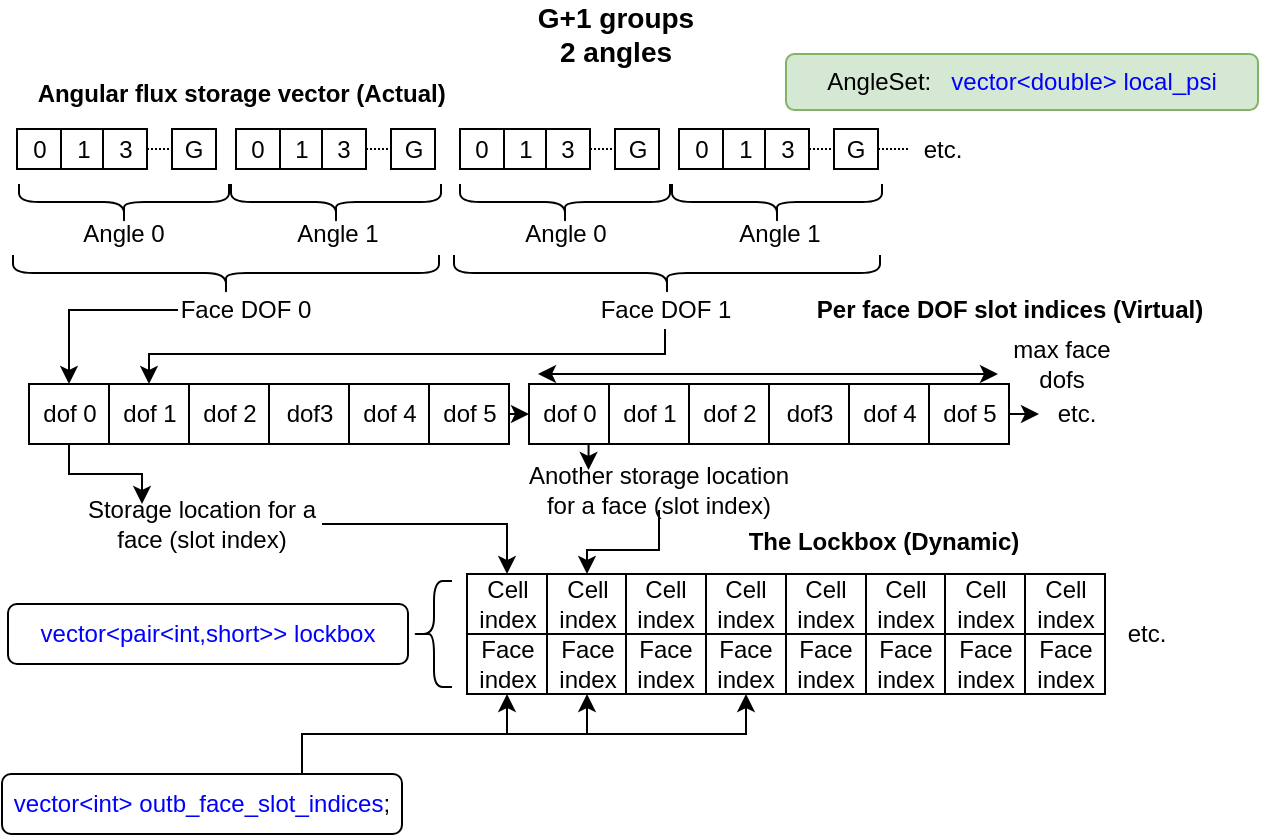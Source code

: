 <mxfile version="10.7.7" type="device"><diagram id="hXYyrQXra6hieW2nKraa" name="Page-1"><mxGraphModel dx="772" dy="519" grid="1" gridSize="10" guides="1" tooltips="1" connect="1" arrows="1" fold="1" page="1" pageScale="1" pageWidth="850" pageHeight="1100" math="0" shadow="0"><root><mxCell id="0"/><mxCell id="1" parent="0"/><mxCell id="pLEC1HyXQ3fd1IrqHe6C-1" value="&lt;font color=&quot;#0000ff&quot;&gt;vector&amp;lt;pair&amp;lt;int,short&amp;gt;&amp;gt;&lt;/font&gt; &lt;font color=&quot;#0000ff&quot;&gt;lockbox&lt;/font&gt;" style="rounded=1;whiteSpace=wrap;html=1;" vertex="1" parent="1"><mxGeometry x="35" y="325" width="200" height="30" as="geometry"/></mxCell><mxCell id="pLEC1HyXQ3fd1IrqHe6C-104" style="edgeStyle=orthogonalEdgeStyle;rounded=0;orthogonalLoop=1;jettySize=auto;html=1;exitX=0.5;exitY=1;exitDx=0;exitDy=0;entryX=0.25;entryY=0;entryDx=0;entryDy=0;endArrow=classic;endFill=1;strokeColor=#000000;" edge="1" parent="1" source="pLEC1HyXQ3fd1IrqHe6C-2" target="pLEC1HyXQ3fd1IrqHe6C-18"><mxGeometry relative="1" as="geometry"><Array as="points"><mxPoint x="66" y="260"/><mxPoint x="102" y="260"/></Array></mxGeometry></mxCell><mxCell id="pLEC1HyXQ3fd1IrqHe6C-2" value="dof 0" style="rounded=0;whiteSpace=wrap;html=1;" vertex="1" parent="1"><mxGeometry x="45.5" y="215" width="40" height="30" as="geometry"/></mxCell><mxCell id="pLEC1HyXQ3fd1IrqHe6C-3" value="dof 1" style="rounded=0;whiteSpace=wrap;html=1;" vertex="1" parent="1"><mxGeometry x="85.5" y="215" width="40" height="30" as="geometry"/></mxCell><mxCell id="pLEC1HyXQ3fd1IrqHe6C-4" value="dof 2" style="rounded=0;whiteSpace=wrap;html=1;" vertex="1" parent="1"><mxGeometry x="125.5" y="215" width="40" height="30" as="geometry"/></mxCell><mxCell id="pLEC1HyXQ3fd1IrqHe6C-5" value="dof3" style="rounded=0;whiteSpace=wrap;html=1;" vertex="1" parent="1"><mxGeometry x="165.5" y="215" width="40" height="30" as="geometry"/></mxCell><mxCell id="pLEC1HyXQ3fd1IrqHe6C-6" value="dof 4" style="rounded=0;whiteSpace=wrap;html=1;" vertex="1" parent="1"><mxGeometry x="205.5" y="215" width="40" height="30" as="geometry"/></mxCell><mxCell id="pLEC1HyXQ3fd1IrqHe6C-17" style="edgeStyle=orthogonalEdgeStyle;rounded=0;orthogonalLoop=1;jettySize=auto;html=1;exitX=1;exitY=0.5;exitDx=0;exitDy=0;entryX=0;entryY=0.5;entryDx=0;entryDy=0;" edge="1" parent="1" source="pLEC1HyXQ3fd1IrqHe6C-7" target="pLEC1HyXQ3fd1IrqHe6C-10"><mxGeometry relative="1" as="geometry"/></mxCell><mxCell id="pLEC1HyXQ3fd1IrqHe6C-7" value="dof 5" style="rounded=0;whiteSpace=wrap;html=1;" vertex="1" parent="1"><mxGeometry x="245.5" y="215" width="40" height="30" as="geometry"/></mxCell><mxCell id="pLEC1HyXQ3fd1IrqHe6C-106" style="edgeStyle=orthogonalEdgeStyle;rounded=0;orthogonalLoop=1;jettySize=auto;html=1;exitX=0.5;exitY=1;exitDx=0;exitDy=0;entryX=0.25;entryY=0;entryDx=0;entryDy=0;endArrow=classic;endFill=1;strokeColor=#000000;" edge="1" parent="1" source="pLEC1HyXQ3fd1IrqHe6C-10" target="pLEC1HyXQ3fd1IrqHe6C-20"><mxGeometry relative="1" as="geometry"/></mxCell><mxCell id="pLEC1HyXQ3fd1IrqHe6C-10" value="dof 0" style="rounded=0;whiteSpace=wrap;html=1;" vertex="1" parent="1"><mxGeometry x="295.5" y="215" width="40" height="30" as="geometry"/></mxCell><mxCell id="pLEC1HyXQ3fd1IrqHe6C-11" value="dof 1" style="rounded=0;whiteSpace=wrap;html=1;" vertex="1" parent="1"><mxGeometry x="335.5" y="215" width="40" height="30" as="geometry"/></mxCell><mxCell id="pLEC1HyXQ3fd1IrqHe6C-12" value="dof 2" style="rounded=0;whiteSpace=wrap;html=1;" vertex="1" parent="1"><mxGeometry x="375.5" y="215" width="40" height="30" as="geometry"/></mxCell><mxCell id="pLEC1HyXQ3fd1IrqHe6C-13" value="dof3" style="rounded=0;whiteSpace=wrap;html=1;" vertex="1" parent="1"><mxGeometry x="415.5" y="215" width="40" height="30" as="geometry"/></mxCell><mxCell id="pLEC1HyXQ3fd1IrqHe6C-14" value="dof 4" style="rounded=0;whiteSpace=wrap;html=1;" vertex="1" parent="1"><mxGeometry x="455.5" y="215" width="40" height="30" as="geometry"/></mxCell><mxCell id="pLEC1HyXQ3fd1IrqHe6C-16" style="edgeStyle=orthogonalEdgeStyle;rounded=0;orthogonalLoop=1;jettySize=auto;html=1;exitX=1;exitY=0.5;exitDx=0;exitDy=0;" edge="1" parent="1" source="pLEC1HyXQ3fd1IrqHe6C-15"><mxGeometry relative="1" as="geometry"><mxPoint x="550.5" y="230" as="targetPoint"/></mxGeometry></mxCell><mxCell id="pLEC1HyXQ3fd1IrqHe6C-15" value="dof 5" style="rounded=0;whiteSpace=wrap;html=1;" vertex="1" parent="1"><mxGeometry x="495.5" y="215" width="40" height="30" as="geometry"/></mxCell><mxCell id="pLEC1HyXQ3fd1IrqHe6C-105" style="edgeStyle=orthogonalEdgeStyle;rounded=0;orthogonalLoop=1;jettySize=auto;html=1;exitX=1;exitY=0.5;exitDx=0;exitDy=0;entryX=0.5;entryY=0;entryDx=0;entryDy=0;endArrow=classic;endFill=1;strokeColor=#000000;" edge="1" parent="1" source="pLEC1HyXQ3fd1IrqHe6C-18" target="pLEC1HyXQ3fd1IrqHe6C-81"><mxGeometry relative="1" as="geometry"/></mxCell><mxCell id="pLEC1HyXQ3fd1IrqHe6C-18" value="Storage location for a face (slot index)" style="text;html=1;strokeColor=none;fillColor=none;align=center;verticalAlign=middle;whiteSpace=wrap;rounded=0;" vertex="1" parent="1"><mxGeometry x="72" y="275" width="120" height="20" as="geometry"/></mxCell><mxCell id="pLEC1HyXQ3fd1IrqHe6C-108" style="edgeStyle=orthogonalEdgeStyle;rounded=0;orthogonalLoop=1;jettySize=auto;html=1;exitX=0.5;exitY=1;exitDx=0;exitDy=0;entryX=0.5;entryY=0;entryDx=0;entryDy=0;endArrow=classic;endFill=1;strokeColor=#000000;" edge="1" parent="1" source="pLEC1HyXQ3fd1IrqHe6C-20" target="pLEC1HyXQ3fd1IrqHe6C-83"><mxGeometry relative="1" as="geometry"/></mxCell><mxCell id="pLEC1HyXQ3fd1IrqHe6C-20" value="Another storage location for a face (slot index)" style="text;html=1;strokeColor=none;fillColor=none;align=center;verticalAlign=middle;whiteSpace=wrap;rounded=0;" vertex="1" parent="1"><mxGeometry x="290" y="258" width="141" height="20" as="geometry"/></mxCell><mxCell id="pLEC1HyXQ3fd1IrqHe6C-22" value="&lt;font style=&quot;font-size: 14px&quot;&gt;&lt;b&gt;G+1 groups&lt;br&gt;2 angles&lt;/b&gt;&lt;/font&gt;&lt;br&gt;" style="text;html=1;strokeColor=none;fillColor=none;align=center;verticalAlign=middle;whiteSpace=wrap;rounded=0;" vertex="1" parent="1"><mxGeometry x="294" y="30" width="90" height="20" as="geometry"/></mxCell><mxCell id="pLEC1HyXQ3fd1IrqHe6C-25" value="0" style="rounded=0;whiteSpace=wrap;html=1;" vertex="1" parent="1"><mxGeometry x="39.5" y="87.5" width="22" height="20" as="geometry"/></mxCell><mxCell id="pLEC1HyXQ3fd1IrqHe6C-44" value="1" style="rounded=0;whiteSpace=wrap;html=1;" vertex="1" parent="1"><mxGeometry x="61.5" y="87.5" width="22" height="20" as="geometry"/></mxCell><mxCell id="pLEC1HyXQ3fd1IrqHe6C-48" style="edgeStyle=orthogonalEdgeStyle;rounded=0;orthogonalLoop=1;jettySize=auto;html=1;exitX=1;exitY=0.5;exitDx=0;exitDy=0;entryX=0;entryY=0.5;entryDx=0;entryDy=0;endArrow=none;endFill=0;strokeColor=#000000;dashed=1;dashPattern=1 1;" edge="1" parent="1" source="pLEC1HyXQ3fd1IrqHe6C-45" target="pLEC1HyXQ3fd1IrqHe6C-47"><mxGeometry relative="1" as="geometry"/></mxCell><mxCell id="pLEC1HyXQ3fd1IrqHe6C-45" value="3" style="rounded=0;whiteSpace=wrap;html=1;" vertex="1" parent="1"><mxGeometry x="82.5" y="87.5" width="22" height="20" as="geometry"/></mxCell><mxCell id="pLEC1HyXQ3fd1IrqHe6C-47" value="G" style="rounded=0;whiteSpace=wrap;html=1;" vertex="1" parent="1"><mxGeometry x="117" y="87.5" width="22" height="20" as="geometry"/></mxCell><mxCell id="pLEC1HyXQ3fd1IrqHe6C-49" value="0" style="rounded=0;whiteSpace=wrap;html=1;" vertex="1" parent="1"><mxGeometry x="149" y="87.5" width="22" height="20" as="geometry"/></mxCell><mxCell id="pLEC1HyXQ3fd1IrqHe6C-50" value="1" style="rounded=0;whiteSpace=wrap;html=1;" vertex="1" parent="1"><mxGeometry x="171" y="87.5" width="22" height="20" as="geometry"/></mxCell><mxCell id="pLEC1HyXQ3fd1IrqHe6C-51" style="edgeStyle=orthogonalEdgeStyle;rounded=0;orthogonalLoop=1;jettySize=auto;html=1;exitX=1;exitY=0.5;exitDx=0;exitDy=0;entryX=0;entryY=0.5;entryDx=0;entryDy=0;endArrow=none;endFill=0;strokeColor=#000000;dashed=1;dashPattern=1 1;" edge="1" parent="1" source="pLEC1HyXQ3fd1IrqHe6C-52" target="pLEC1HyXQ3fd1IrqHe6C-53"><mxGeometry relative="1" as="geometry"/></mxCell><mxCell id="pLEC1HyXQ3fd1IrqHe6C-52" value="3" style="rounded=0;whiteSpace=wrap;html=1;" vertex="1" parent="1"><mxGeometry x="192" y="87.5" width="22" height="20" as="geometry"/></mxCell><mxCell id="pLEC1HyXQ3fd1IrqHe6C-53" value="G" style="rounded=0;whiteSpace=wrap;html=1;" vertex="1" parent="1"><mxGeometry x="226.5" y="87.5" width="22" height="20" as="geometry"/></mxCell><mxCell id="pLEC1HyXQ3fd1IrqHe6C-54" value="0" style="rounded=0;whiteSpace=wrap;html=1;" vertex="1" parent="1"><mxGeometry x="261" y="87.5" width="22" height="20" as="geometry"/></mxCell><mxCell id="pLEC1HyXQ3fd1IrqHe6C-55" value="1" style="rounded=0;whiteSpace=wrap;html=1;" vertex="1" parent="1"><mxGeometry x="283" y="87.5" width="22" height="20" as="geometry"/></mxCell><mxCell id="pLEC1HyXQ3fd1IrqHe6C-56" style="edgeStyle=orthogonalEdgeStyle;rounded=0;orthogonalLoop=1;jettySize=auto;html=1;exitX=1;exitY=0.5;exitDx=0;exitDy=0;entryX=0;entryY=0.5;entryDx=0;entryDy=0;endArrow=none;endFill=0;strokeColor=#000000;dashed=1;dashPattern=1 1;" edge="1" parent="1" source="pLEC1HyXQ3fd1IrqHe6C-57" target="pLEC1HyXQ3fd1IrqHe6C-58"><mxGeometry relative="1" as="geometry"/></mxCell><mxCell id="pLEC1HyXQ3fd1IrqHe6C-57" value="3" style="rounded=0;whiteSpace=wrap;html=1;" vertex="1" parent="1"><mxGeometry x="304" y="87.5" width="22" height="20" as="geometry"/></mxCell><mxCell id="pLEC1HyXQ3fd1IrqHe6C-58" value="G" style="rounded=0;whiteSpace=wrap;html=1;" vertex="1" parent="1"><mxGeometry x="338.5" y="87.5" width="22" height="20" as="geometry"/></mxCell><mxCell id="pLEC1HyXQ3fd1IrqHe6C-59" value="0" style="rounded=0;whiteSpace=wrap;html=1;" vertex="1" parent="1"><mxGeometry x="370.5" y="87.5" width="22" height="20" as="geometry"/></mxCell><mxCell id="pLEC1HyXQ3fd1IrqHe6C-60" value="1" style="rounded=0;whiteSpace=wrap;html=1;" vertex="1" parent="1"><mxGeometry x="392.5" y="87.5" width="22" height="20" as="geometry"/></mxCell><mxCell id="pLEC1HyXQ3fd1IrqHe6C-61" style="edgeStyle=orthogonalEdgeStyle;rounded=0;orthogonalLoop=1;jettySize=auto;html=1;exitX=1;exitY=0.5;exitDx=0;exitDy=0;entryX=0;entryY=0.5;entryDx=0;entryDy=0;endArrow=none;endFill=0;strokeColor=#000000;dashed=1;dashPattern=1 1;" edge="1" parent="1" source="pLEC1HyXQ3fd1IrqHe6C-62" target="pLEC1HyXQ3fd1IrqHe6C-63"><mxGeometry relative="1" as="geometry"/></mxCell><mxCell id="pLEC1HyXQ3fd1IrqHe6C-62" value="3" style="rounded=0;whiteSpace=wrap;html=1;" vertex="1" parent="1"><mxGeometry x="413.5" y="87.5" width="22" height="20" as="geometry"/></mxCell><mxCell id="pLEC1HyXQ3fd1IrqHe6C-69" style="edgeStyle=orthogonalEdgeStyle;rounded=0;orthogonalLoop=1;jettySize=auto;html=1;exitX=1;exitY=0.5;exitDx=0;exitDy=0;entryX=0;entryY=0.5;entryDx=0;entryDy=0;dashed=1;dashPattern=1 1;endArrow=none;endFill=0;strokeColor=#000000;" edge="1" parent="1" source="pLEC1HyXQ3fd1IrqHe6C-63" target="pLEC1HyXQ3fd1IrqHe6C-68"><mxGeometry relative="1" as="geometry"/></mxCell><mxCell id="pLEC1HyXQ3fd1IrqHe6C-63" value="G" style="rounded=0;whiteSpace=wrap;html=1;" vertex="1" parent="1"><mxGeometry x="448" y="87.5" width="22" height="20" as="geometry"/></mxCell><mxCell id="pLEC1HyXQ3fd1IrqHe6C-64" value="" style="shape=curlyBracket;whiteSpace=wrap;html=1;rounded=1;rotation=-90;size=0.55;" vertex="1" parent="1"><mxGeometry x="83" y="72.5" width="20" height="105" as="geometry"/></mxCell><mxCell id="pLEC1HyXQ3fd1IrqHe6C-65" value="" style="shape=curlyBracket;whiteSpace=wrap;html=1;rounded=1;rotation=-90;size=0.55;" vertex="1" parent="1"><mxGeometry x="189" y="72.5" width="20" height="105" as="geometry"/></mxCell><mxCell id="pLEC1HyXQ3fd1IrqHe6C-66" value="Angle 0&lt;br&gt;" style="text;html=1;strokeColor=none;fillColor=none;align=center;verticalAlign=middle;whiteSpace=wrap;rounded=0;" vertex="1" parent="1"><mxGeometry x="48" y="130" width="90" height="20" as="geometry"/></mxCell><mxCell id="pLEC1HyXQ3fd1IrqHe6C-67" value="Angle 1&lt;br&gt;" style="text;html=1;strokeColor=none;fillColor=none;align=center;verticalAlign=middle;whiteSpace=wrap;rounded=0;" vertex="1" parent="1"><mxGeometry x="155" y="130" width="90" height="20" as="geometry"/></mxCell><mxCell id="pLEC1HyXQ3fd1IrqHe6C-68" value="etc.&lt;br&gt;" style="text;html=1;strokeColor=none;fillColor=none;align=center;verticalAlign=middle;whiteSpace=wrap;rounded=0;" vertex="1" parent="1"><mxGeometry x="485" y="88" width="35" height="20" as="geometry"/></mxCell><mxCell id="pLEC1HyXQ3fd1IrqHe6C-70" value="" style="shape=curlyBracket;whiteSpace=wrap;html=1;rounded=1;rotation=-90;size=0.55;" vertex="1" parent="1"><mxGeometry x="134" y="54" width="20" height="213" as="geometry"/></mxCell><mxCell id="pLEC1HyXQ3fd1IrqHe6C-102" style="edgeStyle=orthogonalEdgeStyle;rounded=0;orthogonalLoop=1;jettySize=auto;html=1;exitX=0;exitY=0.5;exitDx=0;exitDy=0;entryX=0.5;entryY=0;entryDx=0;entryDy=0;endArrow=classic;endFill=1;strokeColor=#000000;" edge="1" parent="1" source="pLEC1HyXQ3fd1IrqHe6C-71" target="pLEC1HyXQ3fd1IrqHe6C-2"><mxGeometry relative="1" as="geometry"/></mxCell><mxCell id="pLEC1HyXQ3fd1IrqHe6C-71" value="Face DOF 0" style="text;html=1;strokeColor=none;fillColor=none;align=center;verticalAlign=middle;whiteSpace=wrap;rounded=0;" vertex="1" parent="1"><mxGeometry x="120" y="168" width="68" height="20" as="geometry"/></mxCell><mxCell id="pLEC1HyXQ3fd1IrqHe6C-72" value="" style="shape=curlyBracket;whiteSpace=wrap;html=1;rounded=1;rotation=-90;size=0.55;" vertex="1" parent="1"><mxGeometry x="303.5" y="72.5" width="20" height="105" as="geometry"/></mxCell><mxCell id="pLEC1HyXQ3fd1IrqHe6C-73" value="" style="shape=curlyBracket;whiteSpace=wrap;html=1;rounded=1;rotation=-90;size=0.55;" vertex="1" parent="1"><mxGeometry x="409.5" y="72.5" width="20" height="105" as="geometry"/></mxCell><mxCell id="pLEC1HyXQ3fd1IrqHe6C-74" value="Angle 0&lt;br&gt;" style="text;html=1;strokeColor=none;fillColor=none;align=center;verticalAlign=middle;whiteSpace=wrap;rounded=0;" vertex="1" parent="1"><mxGeometry x="268.5" y="130" width="90" height="20" as="geometry"/></mxCell><mxCell id="pLEC1HyXQ3fd1IrqHe6C-75" value="Angle 1&lt;br&gt;" style="text;html=1;strokeColor=none;fillColor=none;align=center;verticalAlign=middle;whiteSpace=wrap;rounded=0;" vertex="1" parent="1"><mxGeometry x="375.5" y="130" width="90" height="20" as="geometry"/></mxCell><mxCell id="pLEC1HyXQ3fd1IrqHe6C-76" value="" style="shape=curlyBracket;whiteSpace=wrap;html=1;rounded=1;rotation=-90;size=0.55;" vertex="1" parent="1"><mxGeometry x="354.5" y="54" width="20" height="213" as="geometry"/></mxCell><mxCell id="pLEC1HyXQ3fd1IrqHe6C-103" style="edgeStyle=orthogonalEdgeStyle;rounded=0;orthogonalLoop=1;jettySize=auto;html=1;exitX=0.5;exitY=1;exitDx=0;exitDy=0;entryX=0.5;entryY=0;entryDx=0;entryDy=0;endArrow=classic;endFill=1;strokeColor=#000000;" edge="1" parent="1" source="pLEC1HyXQ3fd1IrqHe6C-77" target="pLEC1HyXQ3fd1IrqHe6C-3"><mxGeometry relative="1" as="geometry"><Array as="points"><mxPoint x="364" y="200"/><mxPoint x="106" y="200"/></Array></mxGeometry></mxCell><mxCell id="pLEC1HyXQ3fd1IrqHe6C-77" value="Face DOF 1" style="text;html=1;strokeColor=none;fillColor=none;align=center;verticalAlign=middle;whiteSpace=wrap;rounded=0;" vertex="1" parent="1"><mxGeometry x="318.5" y="167.5" width="90" height="20" as="geometry"/></mxCell><mxCell id="pLEC1HyXQ3fd1IrqHe6C-80" value="&lt;div style=&quot;text-align: left&quot;&gt;&lt;span&gt;Angular flux storage vector (Actual)&amp;nbsp;&lt;/span&gt;&lt;/div&gt;" style="text;html=1;strokeColor=none;fillColor=none;align=center;verticalAlign=middle;whiteSpace=wrap;rounded=0;fontStyle=1" vertex="1" parent="1"><mxGeometry x="37" y="60" width="233" height="20" as="geometry"/></mxCell><mxCell id="pLEC1HyXQ3fd1IrqHe6C-81" value="Cell index" style="rounded=0;whiteSpace=wrap;html=1;" vertex="1" parent="1"><mxGeometry x="264.5" y="310" width="40" height="30" as="geometry"/></mxCell><mxCell id="pLEC1HyXQ3fd1IrqHe6C-82" value="Face index" style="rounded=0;whiteSpace=wrap;html=1;" vertex="1" parent="1"><mxGeometry x="264.5" y="340" width="40" height="30" as="geometry"/></mxCell><mxCell id="pLEC1HyXQ3fd1IrqHe6C-83" value="Cell index" style="rounded=0;whiteSpace=wrap;html=1;" vertex="1" parent="1"><mxGeometry x="304.5" y="310" width="40" height="30" as="geometry"/></mxCell><mxCell id="pLEC1HyXQ3fd1IrqHe6C-84" value="Face index" style="rounded=0;whiteSpace=wrap;html=1;" vertex="1" parent="1"><mxGeometry x="304.5" y="340" width="40" height="30" as="geometry"/></mxCell><mxCell id="pLEC1HyXQ3fd1IrqHe6C-85" value="Cell index" style="rounded=0;whiteSpace=wrap;html=1;" vertex="1" parent="1"><mxGeometry x="344" y="310" width="40" height="30" as="geometry"/></mxCell><mxCell id="pLEC1HyXQ3fd1IrqHe6C-86" value="Face index" style="rounded=0;whiteSpace=wrap;html=1;" vertex="1" parent="1"><mxGeometry x="344" y="340" width="40" height="30" as="geometry"/></mxCell><mxCell id="pLEC1HyXQ3fd1IrqHe6C-87" value="Cell index" style="rounded=0;whiteSpace=wrap;html=1;" vertex="1" parent="1"><mxGeometry x="384" y="310" width="40" height="30" as="geometry"/></mxCell><mxCell id="pLEC1HyXQ3fd1IrqHe6C-88" value="Face index" style="rounded=0;whiteSpace=wrap;html=1;" vertex="1" parent="1"><mxGeometry x="384" y="340" width="40" height="30" as="geometry"/></mxCell><mxCell id="pLEC1HyXQ3fd1IrqHe6C-89" value="Cell index" style="rounded=0;whiteSpace=wrap;html=1;" vertex="1" parent="1"><mxGeometry x="424" y="310" width="40" height="30" as="geometry"/></mxCell><mxCell id="pLEC1HyXQ3fd1IrqHe6C-90" value="Face index" style="rounded=0;whiteSpace=wrap;html=1;" vertex="1" parent="1"><mxGeometry x="424" y="340" width="40" height="30" as="geometry"/></mxCell><mxCell id="pLEC1HyXQ3fd1IrqHe6C-91" value="Cell index" style="rounded=0;whiteSpace=wrap;html=1;" vertex="1" parent="1"><mxGeometry x="464" y="310" width="40" height="30" as="geometry"/></mxCell><mxCell id="pLEC1HyXQ3fd1IrqHe6C-92" value="Face index" style="rounded=0;whiteSpace=wrap;html=1;" vertex="1" parent="1"><mxGeometry x="464" y="340" width="40" height="30" as="geometry"/></mxCell><mxCell id="pLEC1HyXQ3fd1IrqHe6C-93" value="Cell index" style="rounded=0;whiteSpace=wrap;html=1;" vertex="1" parent="1"><mxGeometry x="503.5" y="310" width="40" height="30" as="geometry"/></mxCell><mxCell id="pLEC1HyXQ3fd1IrqHe6C-94" value="Face index" style="rounded=0;whiteSpace=wrap;html=1;" vertex="1" parent="1"><mxGeometry x="503.5" y="340" width="40" height="30" as="geometry"/></mxCell><mxCell id="pLEC1HyXQ3fd1IrqHe6C-95" value="Cell index" style="rounded=0;whiteSpace=wrap;html=1;" vertex="1" parent="1"><mxGeometry x="543.5" y="310" width="40" height="30" as="geometry"/></mxCell><mxCell id="pLEC1HyXQ3fd1IrqHe6C-96" value="Face index" style="rounded=0;whiteSpace=wrap;html=1;" vertex="1" parent="1"><mxGeometry x="543.5" y="340" width="40" height="30" as="geometry"/></mxCell><mxCell id="pLEC1HyXQ3fd1IrqHe6C-99" value="etc.&lt;br&gt;" style="text;html=1;strokeColor=none;fillColor=none;align=center;verticalAlign=middle;whiteSpace=wrap;rounded=0;" vertex="1" parent="1"><mxGeometry x="587" y="330" width="35" height="20" as="geometry"/></mxCell><mxCell id="pLEC1HyXQ3fd1IrqHe6C-100" value="" style="shape=curlyBracket;whiteSpace=wrap;html=1;rounded=1;rotation=0;size=0.55;" vertex="1" parent="1"><mxGeometry x="237" y="313.5" width="20" height="53" as="geometry"/></mxCell><mxCell id="pLEC1HyXQ3fd1IrqHe6C-109" value="&lt;div style=&quot;text-align: left&quot;&gt;Per face DOF slot indices (Virtual)&lt;/div&gt;" style="text;html=1;strokeColor=none;fillColor=none;align=center;verticalAlign=middle;whiteSpace=wrap;rounded=0;fontStyle=1" vertex="1" parent="1"><mxGeometry x="433.5" y="167.5" width="204" height="20" as="geometry"/></mxCell><mxCell id="pLEC1HyXQ3fd1IrqHe6C-110" value="etc.&lt;br&gt;" style="text;html=1;strokeColor=none;fillColor=none;align=center;verticalAlign=middle;whiteSpace=wrap;rounded=0;" vertex="1" parent="1"><mxGeometry x="552" y="220" width="35" height="20" as="geometry"/></mxCell><mxCell id="pLEC1HyXQ3fd1IrqHe6C-111" value="&lt;div style=&quot;text-align: left&quot;&gt;The Lockbox (Dynamic)&lt;/div&gt;" style="text;html=1;strokeColor=none;fillColor=none;align=center;verticalAlign=middle;whiteSpace=wrap;rounded=0;fontStyle=1" vertex="1" parent="1"><mxGeometry x="396" y="284" width="154" height="20" as="geometry"/></mxCell><mxCell id="pLEC1HyXQ3fd1IrqHe6C-112" value="" style="endArrow=classic;startArrow=classic;html=1;strokeColor=#000000;" edge="1" parent="1"><mxGeometry width="50" height="50" relative="1" as="geometry"><mxPoint x="300" y="210" as="sourcePoint"/><mxPoint x="530" y="210" as="targetPoint"/></mxGeometry></mxCell><mxCell id="pLEC1HyXQ3fd1IrqHe6C-113" value="max face dofs&lt;br&gt;" style="text;html=1;strokeColor=none;fillColor=none;align=center;verticalAlign=middle;whiteSpace=wrap;rounded=0;" vertex="1" parent="1"><mxGeometry x="533" y="195" width="58" height="20" as="geometry"/></mxCell><mxCell id="pLEC1HyXQ3fd1IrqHe6C-115" style="edgeStyle=orthogonalEdgeStyle;rounded=0;orthogonalLoop=1;jettySize=auto;html=1;exitX=0.75;exitY=0;exitDx=0;exitDy=0;entryX=0.5;entryY=1;entryDx=0;entryDy=0;endArrow=classic;endFill=1;strokeColor=#000000;" edge="1" parent="1" source="pLEC1HyXQ3fd1IrqHe6C-114" target="pLEC1HyXQ3fd1IrqHe6C-82"><mxGeometry relative="1" as="geometry"/></mxCell><mxCell id="pLEC1HyXQ3fd1IrqHe6C-116" style="edgeStyle=orthogonalEdgeStyle;rounded=0;orthogonalLoop=1;jettySize=auto;html=1;exitX=0.75;exitY=0;exitDx=0;exitDy=0;entryX=0.5;entryY=1;entryDx=0;entryDy=0;endArrow=classic;endFill=1;strokeColor=#000000;" edge="1" parent="1" source="pLEC1HyXQ3fd1IrqHe6C-114" target="pLEC1HyXQ3fd1IrqHe6C-84"><mxGeometry relative="1" as="geometry"/></mxCell><mxCell id="pLEC1HyXQ3fd1IrqHe6C-117" style="edgeStyle=orthogonalEdgeStyle;rounded=0;orthogonalLoop=1;jettySize=auto;html=1;exitX=0.75;exitY=0;exitDx=0;exitDy=0;entryX=0.5;entryY=1;entryDx=0;entryDy=0;endArrow=classic;endFill=1;strokeColor=#000000;" edge="1" parent="1" source="pLEC1HyXQ3fd1IrqHe6C-114" target="pLEC1HyXQ3fd1IrqHe6C-88"><mxGeometry relative="1" as="geometry"/></mxCell><mxCell id="pLEC1HyXQ3fd1IrqHe6C-114" value="&lt;font color=&quot;#0000ff&quot;&gt;vector&amp;lt;int&amp;gt;&lt;/font&gt; &lt;font color=&quot;#0000ff&quot;&gt;outb_face_slot_indices&lt;/font&gt;;" style="rounded=1;whiteSpace=wrap;html=1;" vertex="1" parent="1"><mxGeometry x="32" y="410" width="200" height="30" as="geometry"/></mxCell><mxCell id="pLEC1HyXQ3fd1IrqHe6C-120" value="AngleSet:&amp;nbsp; &amp;nbsp;&lt;font color=&quot;#0000ff&quot;&gt;vector&amp;lt;double&amp;gt; local_psi&lt;/font&gt;" style="rounded=1;whiteSpace=wrap;html=1;fillColor=#d5e8d4;strokeColor=#82b366;" vertex="1" parent="1"><mxGeometry x="424" y="50" width="236" height="28" as="geometry"/></mxCell></root></mxGraphModel></diagram></mxfile>